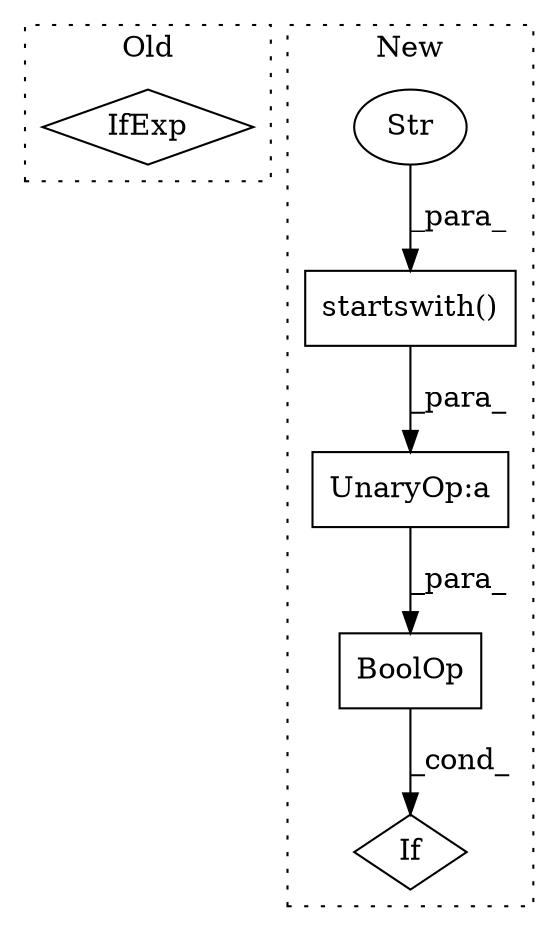 digraph G {
subgraph cluster0 {
1 [label="IfExp" a="51" s="4411,4439" l="4,6" shape="diamond"];
label = "Old";
style="dotted";
}
subgraph cluster1 {
2 [label="startswith()" a="75" s="585,603" l="15,1" shape="box"];
3 [label="If" a="96" s="581" l="49" shape="diamond"];
4 [label="Str" a="66" s="600" l="3" shape="ellipse"];
5 [label="UnaryOp:a" a="61" s="581" l="3" shape="box"];
6 [label="BoolOp" a="72" s="581" l="49" shape="box"];
label = "New";
style="dotted";
}
2 -> 5 [label="_para_"];
4 -> 2 [label="_para_"];
5 -> 6 [label="_para_"];
6 -> 3 [label="_cond_"];
}